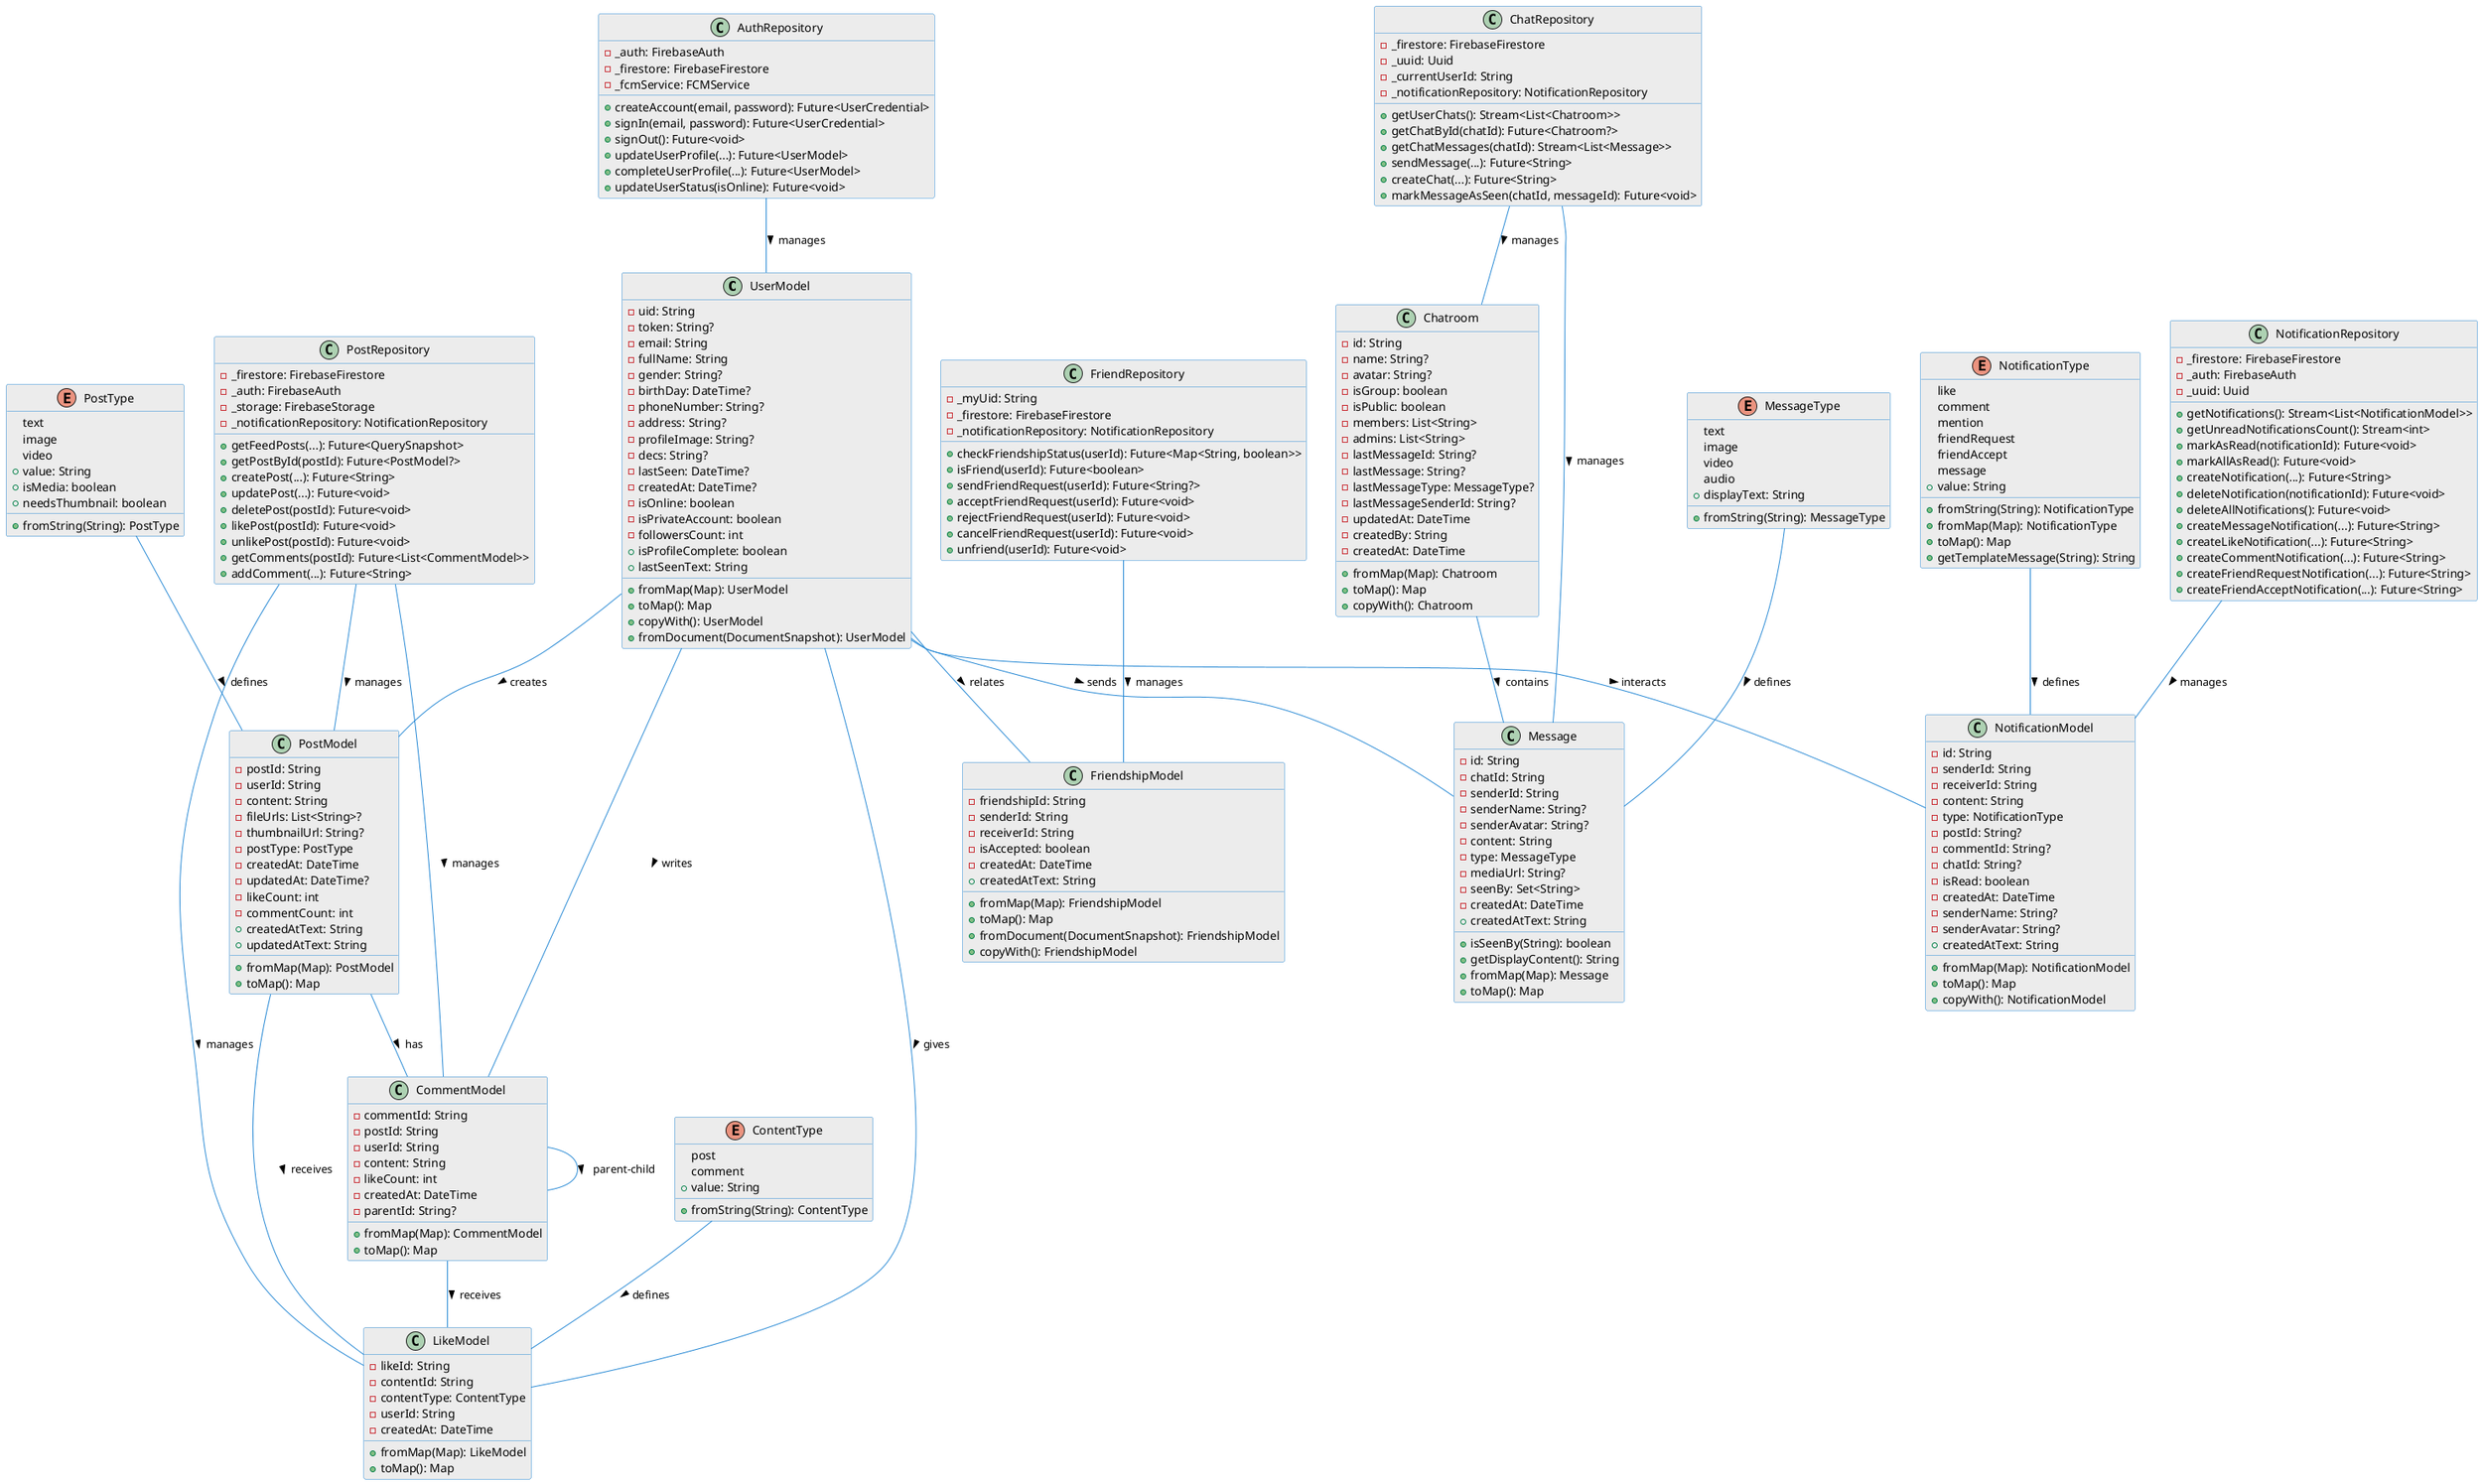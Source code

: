 @startuml Social App Class Diagram

' Định nghĩa style
skinparam class {
    BackgroundColor #ECECEC
    ArrowColor #2688d4
    BorderColor #2688d4
}

' UserModel
class UserModel {
    - uid: String
    - token: String?
    - email: String
    - fullName: String
    - gender: String?
    - birthDay: DateTime?
    - phoneNumber: String?
    - address: String?
    - profileImage: String?
    - decs: String?
    - lastSeen: DateTime?
    - createdAt: DateTime?
    - isOnline: boolean
    - isPrivateAccount: boolean
    - followersCount: int
    + isProfileComplete: boolean
    + lastSeenText: String
    + fromMap(Map): UserModel
    + toMap(): Map
    + copyWith(): UserModel
    + fromDocument(DocumentSnapshot): UserModel
}

' PostModel
class PostModel {
    - postId: String
    - userId: String
    - content: String
    - fileUrls: List<String>?
    - thumbnailUrl: String?
    - postType: PostType
    - createdAt: DateTime
    - updatedAt: DateTime?
    - likeCount: int
    - commentCount: int
    + createdAtText: String
    + updatedAtText: String
    + fromMap(Map): PostModel
    + toMap(): Map
}

' CommentModel
class CommentModel {
    - commentId: String
    - postId: String
    - userId: String
    - content: String
    - likeCount: int
    - createdAt: DateTime
    - parentId: String?
    + fromMap(Map): CommentModel
    + toMap(): Map
}

' LikeModel
class LikeModel {
    - likeId: String
    - contentId: String
    - contentType: ContentType
    - userId: String
    - createdAt: DateTime
    + fromMap(Map): LikeModel
    + toMap(): Map
}

' FriendshipModel
class FriendshipModel {
    - friendshipId: String
    - senderId: String
    - receiverId: String
    - isAccepted: boolean
    - createdAt: DateTime
    + createdAtText: String
    + fromMap(Map): FriendshipModel
    + toMap(): Map
    + fromDocument(DocumentSnapshot): FriendshipModel
    + copyWith(): FriendshipModel
}

' Message
class Message {
    - id: String
    - chatId: String
    - senderId: String
    - senderName: String?
    - senderAvatar: String?
    - content: String
    - type: MessageType
    - mediaUrl: String?
    - seenBy: Set<String>
    - createdAt: DateTime
    + isSeenBy(String): boolean
    + getDisplayContent(): String
    + createdAtText: String
    + fromMap(Map): Message
    + toMap(): Map
}

' Chatroom
class Chatroom {
    - id: String
    - name: String?
    - avatar: String?
    - isGroup: boolean
    - isPublic: boolean
    - members: List<String>
    - admins: List<String>
    - lastMessageId: String?
    - lastMessage: String?
    - lastMessageType: MessageType?
    - lastMessageSenderId: String?
    - updatedAt: DateTime
    - createdBy: String
    - createdAt: DateTime
    + fromMap(Map): Chatroom
    + toMap(): Map
    + copyWith(): Chatroom
}

' NotificationModel
class NotificationModel {
    - id: String
    - senderId: String
    - receiverId: String
    - content: String
    - type: NotificationType
    - postId: String?
    - commentId: String?
    - chatId: String?
    - isRead: boolean
    - createdAt: DateTime
    - senderName: String?
    - senderAvatar: String?
    + createdAtText: String
    + fromMap(Map): NotificationModel
    + toMap(): Map
    + copyWith(): NotificationModel
}

' Enums
enum PostType {
    text
    image
    video
    + value: String
    + fromString(String): PostType
    + isMedia: boolean
    + needsThumbnail: boolean
}

enum MessageType {
    text
    image
    video
    audio
    + fromString(String): MessageType
    + displayText: String
}

enum NotificationType {
    like
    comment
    mention
    friendRequest
    friendAccept
    message
    + value: String
    + fromString(String): NotificationType
    + fromMap(Map): NotificationType
    + toMap(): Map
    + getTemplateMessage(String): String
}

enum ContentType {
    post
    comment
    + value: String
    + fromString(String): ContentType
}

' Repositories
class AuthRepository {
    - _auth: FirebaseAuth
    - _firestore: FirebaseFirestore
    - _fcmService: FCMService
    + createAccount(email, password): Future<UserCredential>
    + signIn(email, password): Future<UserCredential>
    + signOut(): Future<void>
    + updateUserProfile(...): Future<UserModel>
    + completeUserProfile(...): Future<UserModel>
    + updateUserStatus(isOnline): Future<void>
}

class PostRepository {
    - _firestore: FirebaseFirestore
    - _auth: FirebaseAuth
    - _storage: FirebaseStorage
    - _notificationRepository: NotificationRepository
    + getFeedPosts(...): Future<QuerySnapshot>
    + getPostById(postId): Future<PostModel?>
    + createPost(...): Future<String>
    + updatePost(...): Future<void>
    + deletePost(postId): Future<void>
    + likePost(postId): Future<void>
    + unlikePost(postId): Future<void>
    + getComments(postId): Future<List<CommentModel>>
    + addComment(...): Future<String>
}

class FriendRepository {
    - _myUid: String
    - _firestore: FirebaseFirestore
    - _notificationRepository: NotificationRepository
    + checkFriendshipStatus(userId): Future<Map<String, boolean>>
    + isFriend(userId): Future<boolean>
    + sendFriendRequest(userId): Future<String?>
    + acceptFriendRequest(userId): Future<void>
    + rejectFriendRequest(userId): Future<void>
    + cancelFriendRequest(userId): Future<void>
    + unfriend(userId): Future<void>
}

class ChatRepository {
    - _firestore: FirebaseFirestore
    - _uuid: Uuid
    - _currentUserId: String
    - _notificationRepository: NotificationRepository
    + getUserChats(): Stream<List<Chatroom>>
    + getChatById(chatId): Future<Chatroom?>
    + getChatMessages(chatId): Stream<List<Message>>
    + sendMessage(...): Future<String>
    + createChat(...): Future<String>
    + markMessageAsSeen(chatId, messageId): Future<void>
}

class NotificationRepository {
    - _firestore: FirebaseFirestore
    - _auth: FirebaseAuth
    - _uuid: Uuid
    + getNotifications(): Stream<List<NotificationModel>>
    + getUnreadNotificationsCount(): Stream<int>
    + markAsRead(notificationId): Future<void>
    + markAllAsRead(): Future<void>
    + createNotification(...): Future<String>
    + deleteNotification(notificationId): Future<void>
    + deleteAllNotifications(): Future<void>
    + createMessageNotification(...): Future<String>
    + createLikeNotification(...): Future<String>
    + createCommentNotification(...): Future<String>
    + createFriendRequestNotification(...): Future<String>
    + createFriendAcceptNotification(...): Future<String>
}

' Mối quan hệ
UserModel -- PostModel : creates >
UserModel -- CommentModel : writes >
UserModel -- LikeModel : gives >
PostModel -- CommentModel : has >
PostModel -- LikeModel : receives >
CommentModel -- LikeModel : receives >
CommentModel -- CommentModel : parent-child >
UserModel -- FriendshipModel : relates >
UserModel -- Message : sends >
Chatroom -- Message : contains >
UserModel -- NotificationModel : interacts >
PostType -- PostModel : defines >
MessageType -- Message : defines >
NotificationType -- NotificationModel : defines >
ContentType -- LikeModel : defines >

AuthRepository -- UserModel : manages >
PostRepository -- PostModel : manages >
PostRepository -- CommentModel : manages >
PostRepository -- LikeModel : manages >
FriendRepository -- FriendshipModel : manages >
ChatRepository -- Chatroom : manages >
ChatRepository -- Message : manages >
NotificationRepository -- NotificationModel : manages >

@enduml 